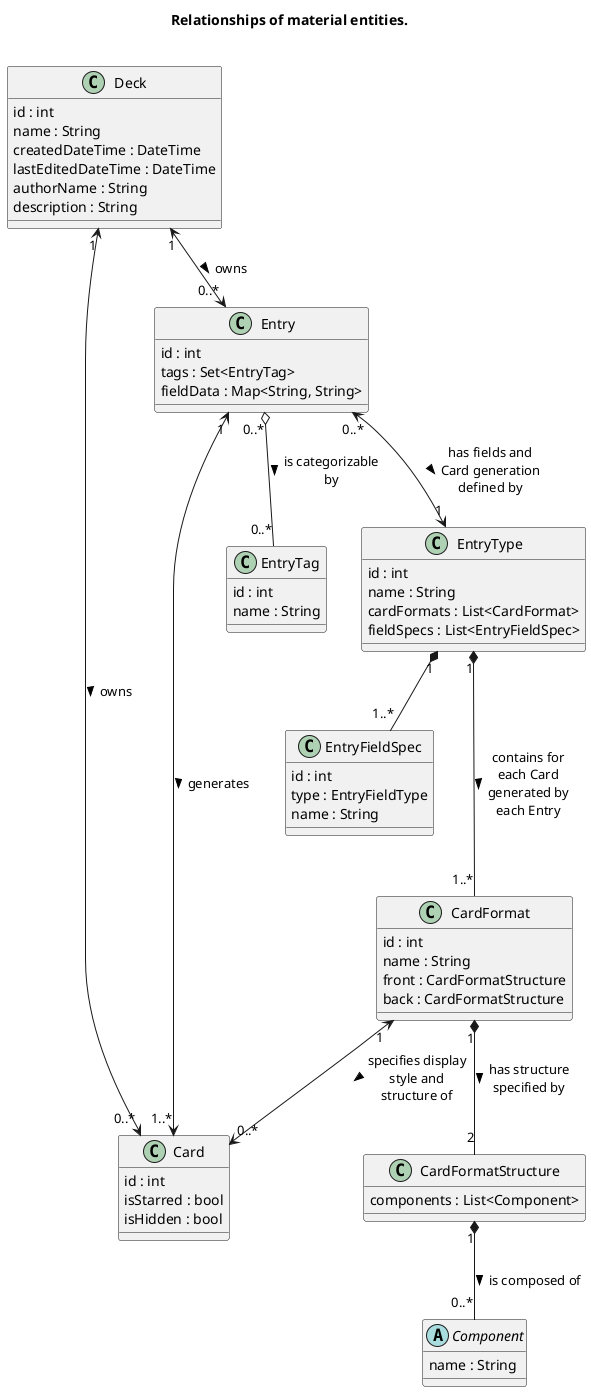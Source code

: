 @startuml

skinparam maxMessageSize 100
skinparam shadowing false

title Relationships of material entities.\n

class Card {
	id : int
	isStarred : bool
	isHidden : bool
}
class Entry {
	id : int
	tags : Set<EntryTag>
	fieldData : Map<String, String>
}
class Deck {
	id : int
	name : String
	createdDateTime : DateTime
	lastEditedDateTime : DateTime
	authorName : String
	description : String
}

Deck "1" <--> "0..*" Entry : owns >
Entry "1" <--> "1..*" Card : generates >
Deck "1" <--> "0..*" Card : owns >

class EntryTag {
	id : int
	name : String
}
class EntryType {
	id : int
	name : String
	cardFormats : List<CardFormat>
	fieldSpecs : List<EntryFieldSpec>
}
class EntryFieldSpec {
	id : int
	type : EntryFieldType
	name : String
}
class CardFormat {
	id : int
	name : String
	front : CardFormatStructure
	back : CardFormatStructure
}
class CardFormatStructure {
	components : List<Component>
}
abstract class Component {
	name : String
}

Entry "0..*" o-- "0..*" EntryTag : is categorizable by >
Entry "0..*" <--> "1" EntryType : has fields and Card generation defined by >
EntryType "1" *--- "1..*" CardFormat : contains for each Card generated by each Entry >
CardFormat "1" <--> "0..*" Card : specifies display style and structure of >
EntryType "1" *-- "1..*" EntryFieldSpec
CardFormat "1" *-- "2" CardFormatStructure : has structure specified by >
CardFormatStructure "1" *-- "0..*" Component : is composed of >

@enduml